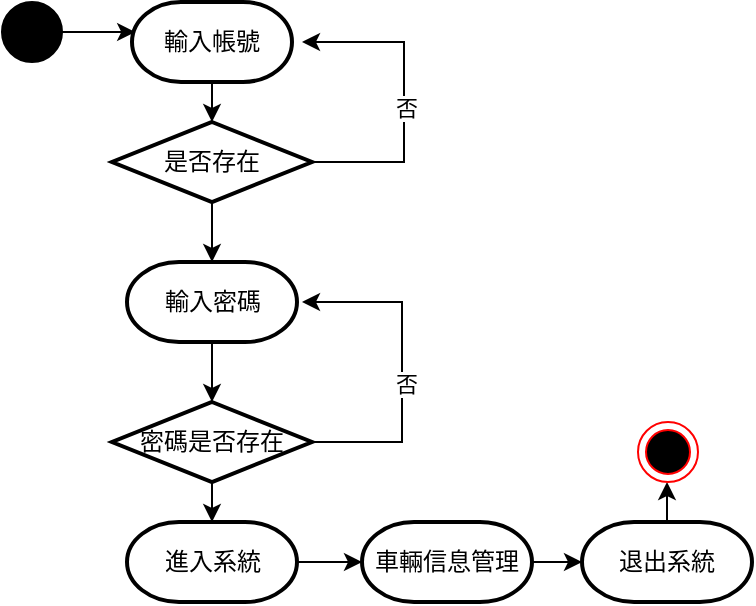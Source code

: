 <mxfile version="22.1.11" type="github">
  <diagram name="第1頁" id="CiZzkXezdYZWcYYUcTHN">
    <mxGraphModel dx="422" dy="705" grid="1" gridSize="10" guides="1" tooltips="1" connect="1" arrows="1" fold="1" page="1" pageScale="1" pageWidth="827" pageHeight="1169" math="0" shadow="0">
      <root>
        <mxCell id="0" />
        <mxCell id="1" parent="0" />
        <mxCell id="v7pcc5SEvEqUEaJa2yaV-1" value="" style="ellipse;whiteSpace=wrap;html=1;aspect=fixed;fillColor=#000000;" vertex="1" parent="1">
          <mxGeometry x="30" y="180" width="30" height="30" as="geometry" />
        </mxCell>
        <mxCell id="v7pcc5SEvEqUEaJa2yaV-2" value="輸入帳號" style="strokeWidth=2;html=1;shape=mxgraph.flowchart.terminator;whiteSpace=wrap;" vertex="1" parent="1">
          <mxGeometry x="95" y="180" width="80" height="40" as="geometry" />
        </mxCell>
        <mxCell id="v7pcc5SEvEqUEaJa2yaV-19" style="edgeStyle=orthogonalEdgeStyle;rounded=0;orthogonalLoop=1;jettySize=auto;html=1;" edge="1" parent="1" source="v7pcc5SEvEqUEaJa2yaV-3">
          <mxGeometry relative="1" as="geometry">
            <mxPoint x="180" y="200" as="targetPoint" />
            <Array as="points">
              <mxPoint x="231" y="260" />
              <mxPoint x="231" y="200" />
            </Array>
          </mxGeometry>
        </mxCell>
        <mxCell id="v7pcc5SEvEqUEaJa2yaV-20" value="否" style="edgeLabel;html=1;align=center;verticalAlign=middle;resizable=0;points=[];" vertex="1" connectable="0" parent="v7pcc5SEvEqUEaJa2yaV-19">
          <mxGeometry x="-0.063" y="-1" relative="1" as="geometry">
            <mxPoint as="offset" />
          </mxGeometry>
        </mxCell>
        <mxCell id="v7pcc5SEvEqUEaJa2yaV-3" value="是否存在" style="strokeWidth=2;html=1;shape=mxgraph.flowchart.decision;whiteSpace=wrap;" vertex="1" parent="1">
          <mxGeometry x="85" y="240" width="100" height="40" as="geometry" />
        </mxCell>
        <mxCell id="v7pcc5SEvEqUEaJa2yaV-4" value="輸入密碼" style="strokeWidth=2;html=1;shape=mxgraph.flowchart.terminator;whiteSpace=wrap;" vertex="1" parent="1">
          <mxGeometry x="92.5" y="310" width="85" height="40" as="geometry" />
        </mxCell>
        <mxCell id="v7pcc5SEvEqUEaJa2yaV-17" style="edgeStyle=orthogonalEdgeStyle;rounded=0;orthogonalLoop=1;jettySize=auto;html=1;exitX=1;exitY=0.5;exitDx=0;exitDy=0;exitPerimeter=0;" edge="1" parent="1" source="v7pcc5SEvEqUEaJa2yaV-5">
          <mxGeometry relative="1" as="geometry">
            <mxPoint x="180" y="330" as="targetPoint" />
            <Array as="points">
              <mxPoint x="230" y="400" />
              <mxPoint x="230" y="330" />
            </Array>
          </mxGeometry>
        </mxCell>
        <mxCell id="v7pcc5SEvEqUEaJa2yaV-18" value="否" style="edgeLabel;html=1;align=center;verticalAlign=middle;resizable=0;points=[];" vertex="1" connectable="0" parent="v7pcc5SEvEqUEaJa2yaV-17">
          <mxGeometry x="-0.106" y="-2" relative="1" as="geometry">
            <mxPoint as="offset" />
          </mxGeometry>
        </mxCell>
        <mxCell id="v7pcc5SEvEqUEaJa2yaV-5" value="密碼是否存在" style="strokeWidth=2;html=1;shape=mxgraph.flowchart.decision;whiteSpace=wrap;" vertex="1" parent="1">
          <mxGeometry x="85" y="380" width="100" height="40" as="geometry" />
        </mxCell>
        <mxCell id="v7pcc5SEvEqUEaJa2yaV-7" value="進入系統" style="strokeWidth=2;html=1;shape=mxgraph.flowchart.terminator;whiteSpace=wrap;" vertex="1" parent="1">
          <mxGeometry x="92.5" y="440" width="85" height="40" as="geometry" />
        </mxCell>
        <mxCell id="v7pcc5SEvEqUEaJa2yaV-8" value="車輛信息管理" style="strokeWidth=2;html=1;shape=mxgraph.flowchart.terminator;whiteSpace=wrap;" vertex="1" parent="1">
          <mxGeometry x="210" y="440" width="85" height="40" as="geometry" />
        </mxCell>
        <mxCell id="v7pcc5SEvEqUEaJa2yaV-22" style="edgeStyle=orthogonalEdgeStyle;rounded=0;orthogonalLoop=1;jettySize=auto;html=1;entryX=0.5;entryY=1;entryDx=0;entryDy=0;" edge="1" parent="1" source="v7pcc5SEvEqUEaJa2yaV-9" target="v7pcc5SEvEqUEaJa2yaV-21">
          <mxGeometry relative="1" as="geometry" />
        </mxCell>
        <mxCell id="v7pcc5SEvEqUEaJa2yaV-9" value="退出系統" style="strokeWidth=2;html=1;shape=mxgraph.flowchart.terminator;whiteSpace=wrap;" vertex="1" parent="1">
          <mxGeometry x="320" y="440" width="85" height="40" as="geometry" />
        </mxCell>
        <mxCell id="v7pcc5SEvEqUEaJa2yaV-10" style="edgeStyle=orthogonalEdgeStyle;rounded=0;orthogonalLoop=1;jettySize=auto;html=1;exitX=1;exitY=0.5;exitDx=0;exitDy=0;entryX=0.02;entryY=0.371;entryDx=0;entryDy=0;entryPerimeter=0;" edge="1" parent="1" source="v7pcc5SEvEqUEaJa2yaV-1" target="v7pcc5SEvEqUEaJa2yaV-2">
          <mxGeometry relative="1" as="geometry" />
        </mxCell>
        <mxCell id="v7pcc5SEvEqUEaJa2yaV-11" style="edgeStyle=orthogonalEdgeStyle;rounded=0;orthogonalLoop=1;jettySize=auto;html=1;exitX=0.5;exitY=1;exitDx=0;exitDy=0;exitPerimeter=0;entryX=0.5;entryY=0;entryDx=0;entryDy=0;entryPerimeter=0;" edge="1" parent="1" source="v7pcc5SEvEqUEaJa2yaV-2" target="v7pcc5SEvEqUEaJa2yaV-3">
          <mxGeometry relative="1" as="geometry" />
        </mxCell>
        <mxCell id="v7pcc5SEvEqUEaJa2yaV-12" style="edgeStyle=orthogonalEdgeStyle;rounded=0;orthogonalLoop=1;jettySize=auto;html=1;entryX=0.5;entryY=0;entryDx=0;entryDy=0;entryPerimeter=0;" edge="1" parent="1" source="v7pcc5SEvEqUEaJa2yaV-3" target="v7pcc5SEvEqUEaJa2yaV-4">
          <mxGeometry relative="1" as="geometry" />
        </mxCell>
        <mxCell id="v7pcc5SEvEqUEaJa2yaV-13" style="edgeStyle=orthogonalEdgeStyle;rounded=0;orthogonalLoop=1;jettySize=auto;html=1;exitX=0.5;exitY=1;exitDx=0;exitDy=0;exitPerimeter=0;entryX=0.5;entryY=0;entryDx=0;entryDy=0;entryPerimeter=0;" edge="1" parent="1" source="v7pcc5SEvEqUEaJa2yaV-4" target="v7pcc5SEvEqUEaJa2yaV-5">
          <mxGeometry relative="1" as="geometry" />
        </mxCell>
        <mxCell id="v7pcc5SEvEqUEaJa2yaV-14" style="edgeStyle=orthogonalEdgeStyle;rounded=0;orthogonalLoop=1;jettySize=auto;html=1;exitX=0.5;exitY=1;exitDx=0;exitDy=0;exitPerimeter=0;entryX=0.5;entryY=0;entryDx=0;entryDy=0;entryPerimeter=0;" edge="1" parent="1" source="v7pcc5SEvEqUEaJa2yaV-5" target="v7pcc5SEvEqUEaJa2yaV-7">
          <mxGeometry relative="1" as="geometry" />
        </mxCell>
        <mxCell id="v7pcc5SEvEqUEaJa2yaV-15" style="edgeStyle=orthogonalEdgeStyle;rounded=0;orthogonalLoop=1;jettySize=auto;html=1;exitX=1;exitY=0.5;exitDx=0;exitDy=0;exitPerimeter=0;entryX=0;entryY=0.5;entryDx=0;entryDy=0;entryPerimeter=0;" edge="1" parent="1" source="v7pcc5SEvEqUEaJa2yaV-7" target="v7pcc5SEvEqUEaJa2yaV-8">
          <mxGeometry relative="1" as="geometry" />
        </mxCell>
        <mxCell id="v7pcc5SEvEqUEaJa2yaV-16" style="edgeStyle=orthogonalEdgeStyle;rounded=0;orthogonalLoop=1;jettySize=auto;html=1;exitX=1;exitY=0.5;exitDx=0;exitDy=0;exitPerimeter=0;entryX=0;entryY=0.5;entryDx=0;entryDy=0;entryPerimeter=0;" edge="1" parent="1" source="v7pcc5SEvEqUEaJa2yaV-8" target="v7pcc5SEvEqUEaJa2yaV-9">
          <mxGeometry relative="1" as="geometry" />
        </mxCell>
        <mxCell id="v7pcc5SEvEqUEaJa2yaV-21" value="" style="ellipse;html=1;shape=endState;fillColor=#000000;strokeColor=#ff0000;" vertex="1" parent="1">
          <mxGeometry x="348" y="390" width="30" height="30" as="geometry" />
        </mxCell>
      </root>
    </mxGraphModel>
  </diagram>
</mxfile>
